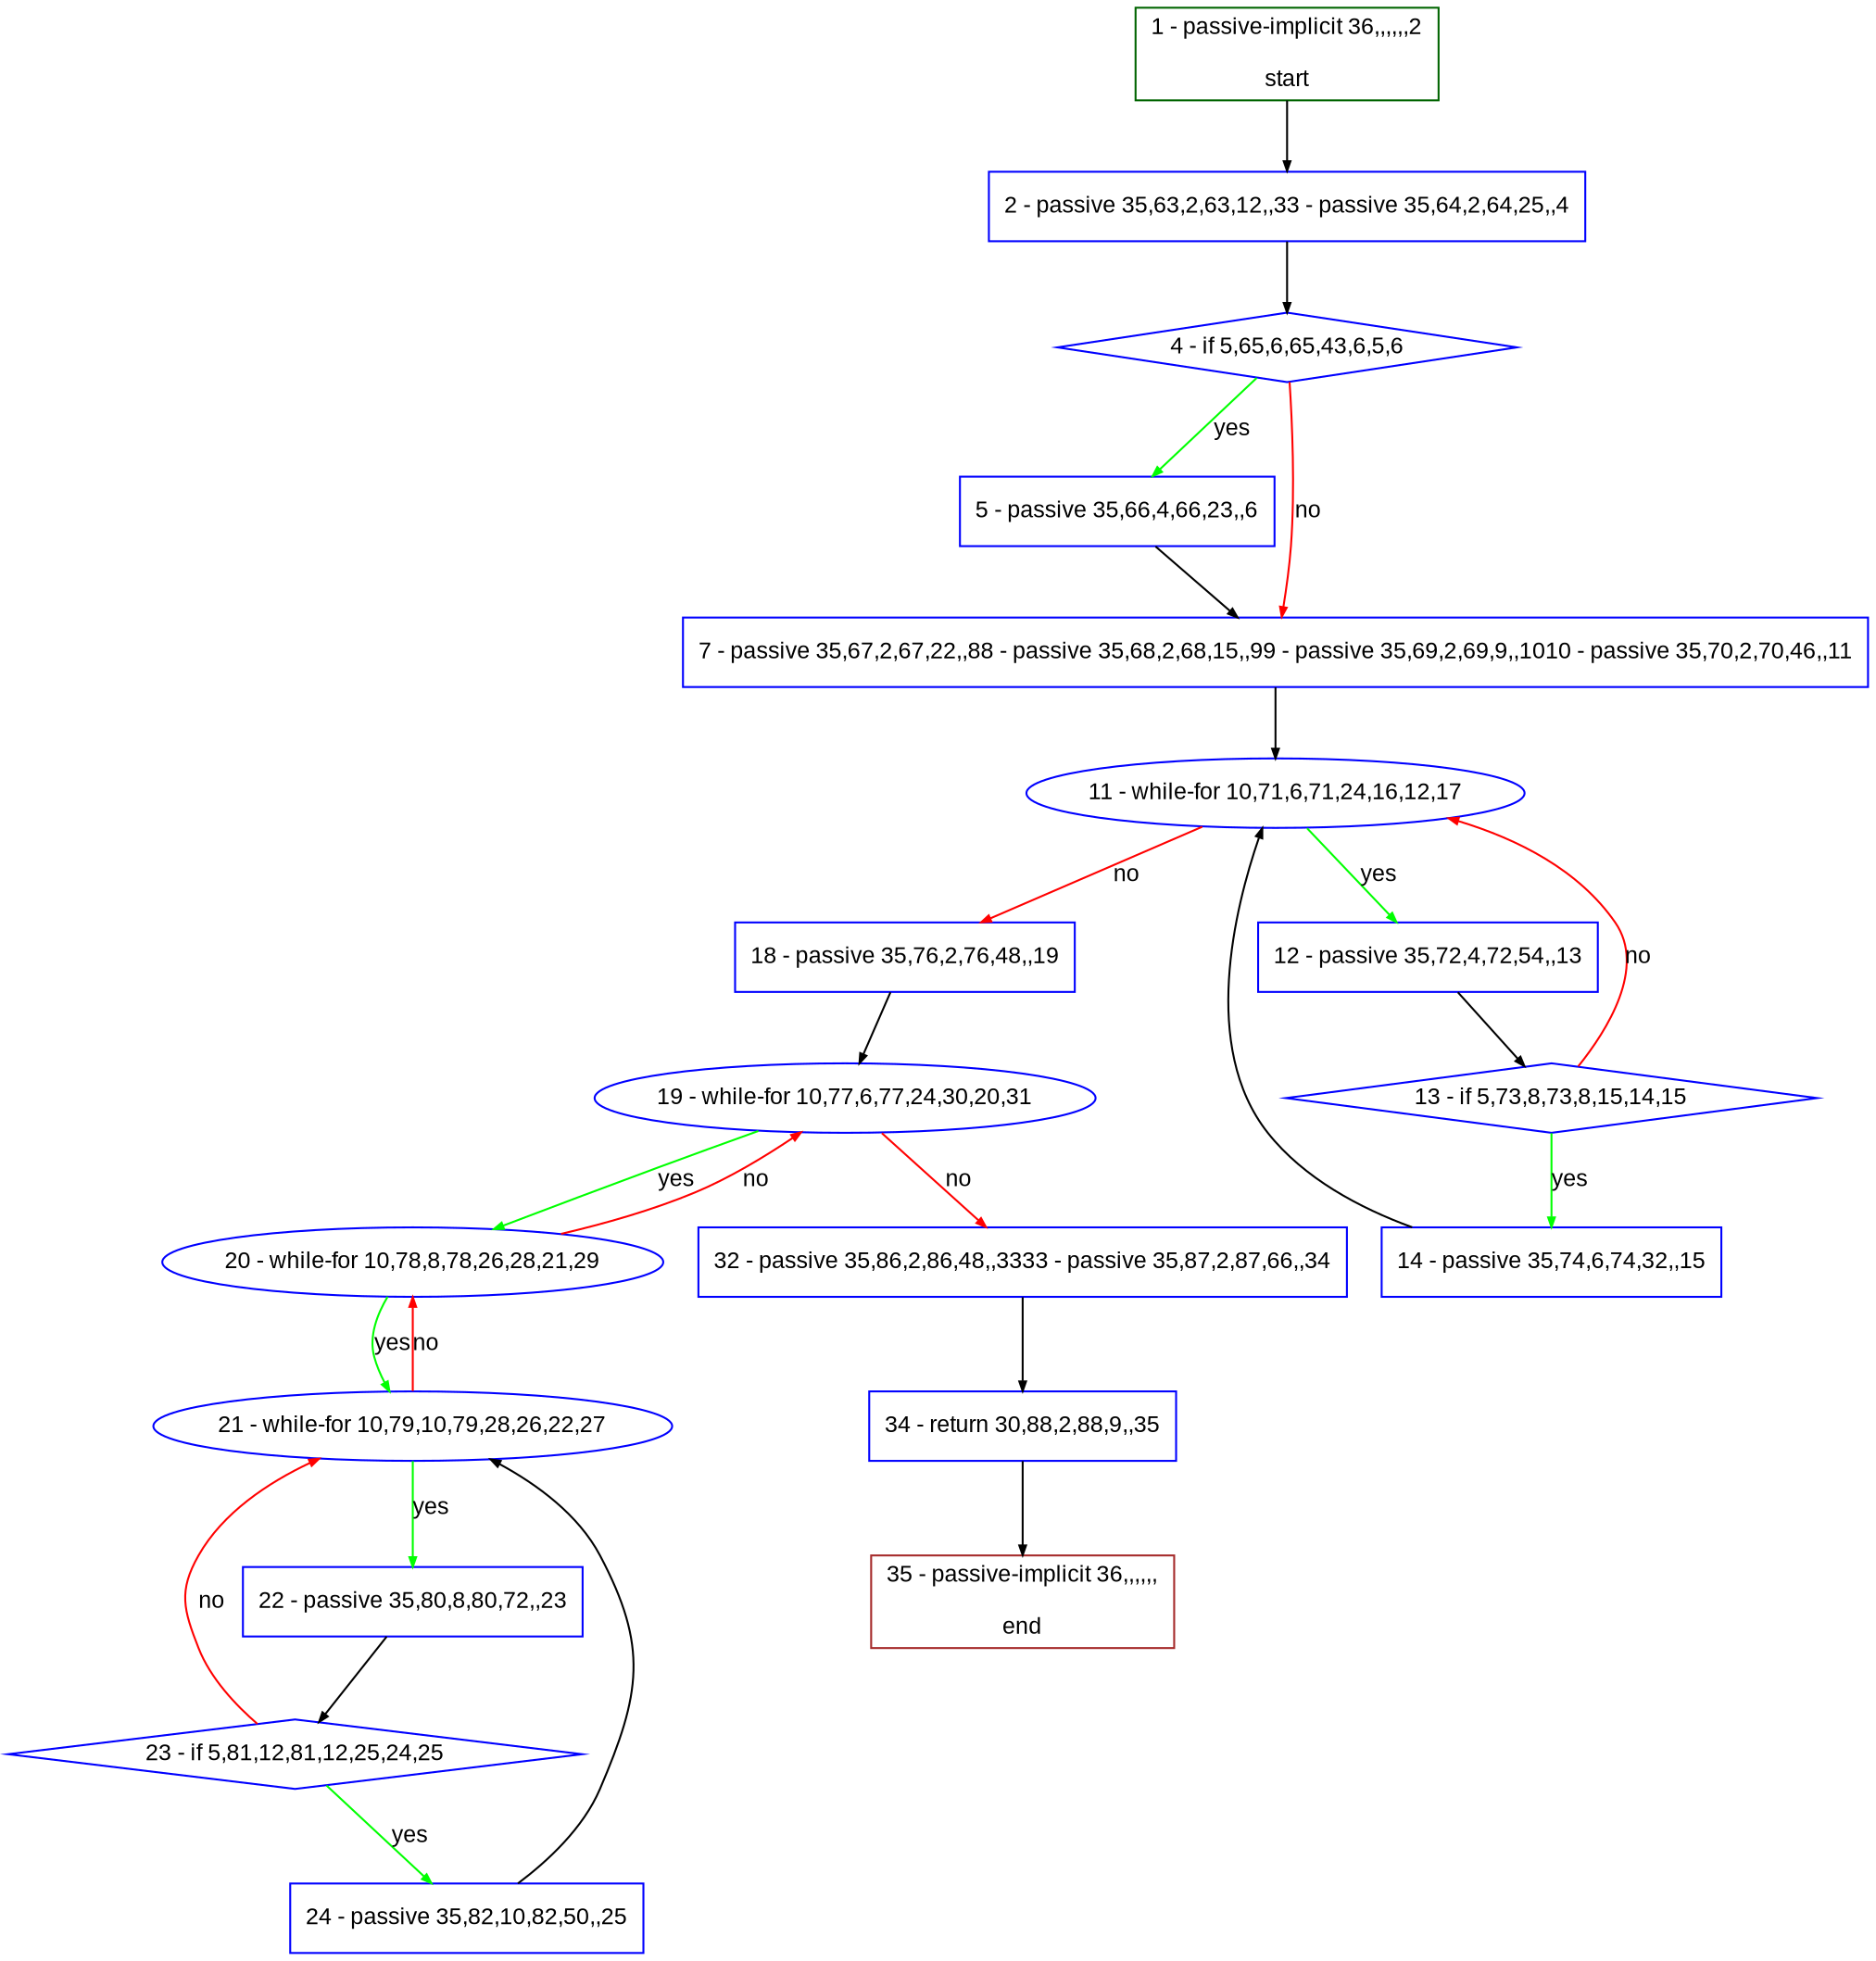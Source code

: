 digraph "" {
  graph [pack="true", label="", fontsize="12", packmode="clust", fontname="Arial", fillcolor="#FFFFCC", bgcolor="white", style="rounded,filled", compound="true"];
  node [node_initialized="no", label="", color="grey", fontsize="12", fillcolor="white", fontname="Arial", style="filled", shape="rectangle", compound="true", fixedsize="false"];
  edge [fontcolor="black", arrowhead="normal", arrowtail="none", arrowsize="0.5", ltail="", label="", color="black", fontsize="12", lhead="", fontname="Arial", dir="forward", compound="true"];
  __N1 [label="2 - passive 35,63,2,63,12,,33 - passive 35,64,2,64,25,,4", color="#0000ff", fillcolor="#ffffff", style="filled", shape="box"];
  __N2 [label="1 - passive-implicit 36,,,,,,2\n\nstart", color="#006400", fillcolor="#ffffff", style="filled", shape="box"];
  __N3 [label="4 - if 5,65,6,65,43,6,5,6", color="#0000ff", fillcolor="#ffffff", style="filled", shape="diamond"];
  __N4 [label="5 - passive 35,66,4,66,23,,6", color="#0000ff", fillcolor="#ffffff", style="filled", shape="box"];
  __N5 [label="7 - passive 35,67,2,67,22,,88 - passive 35,68,2,68,15,,99 - passive 35,69,2,69,9,,1010 - passive 35,70,2,70,46,,11", color="#0000ff", fillcolor="#ffffff", style="filled", shape="box"];
  __N6 [label="11 - while-for 10,71,6,71,24,16,12,17", color="#0000ff", fillcolor="#ffffff", style="filled", shape="oval"];
  __N7 [label="12 - passive 35,72,4,72,54,,13", color="#0000ff", fillcolor="#ffffff", style="filled", shape="box"];
  __N8 [label="18 - passive 35,76,2,76,48,,19", color="#0000ff", fillcolor="#ffffff", style="filled", shape="box"];
  __N9 [label="13 - if 5,73,8,73,8,15,14,15", color="#0000ff", fillcolor="#ffffff", style="filled", shape="diamond"];
  __N10 [label="14 - passive 35,74,6,74,32,,15", color="#0000ff", fillcolor="#ffffff", style="filled", shape="box"];
  __N11 [label="19 - while-for 10,77,6,77,24,30,20,31", color="#0000ff", fillcolor="#ffffff", style="filled", shape="oval"];
  __N12 [label="20 - while-for 10,78,8,78,26,28,21,29", color="#0000ff", fillcolor="#ffffff", style="filled", shape="oval"];
  __N13 [label="32 - passive 35,86,2,86,48,,3333 - passive 35,87,2,87,66,,34", color="#0000ff", fillcolor="#ffffff", style="filled", shape="box"];
  __N14 [label="21 - while-for 10,79,10,79,28,26,22,27", color="#0000ff", fillcolor="#ffffff", style="filled", shape="oval"];
  __N15 [label="22 - passive 35,80,8,80,72,,23", color="#0000ff", fillcolor="#ffffff", style="filled", shape="box"];
  __N16 [label="23 - if 5,81,12,81,12,25,24,25", color="#0000ff", fillcolor="#ffffff", style="filled", shape="diamond"];
  __N17 [label="24 - passive 35,82,10,82,50,,25", color="#0000ff", fillcolor="#ffffff", style="filled", shape="box"];
  __N18 [label="34 - return 30,88,2,88,9,,35", color="#0000ff", fillcolor="#ffffff", style="filled", shape="box"];
  __N19 [label="35 - passive-implicit 36,,,,,,\n\nend", color="#a52a2a", fillcolor="#ffffff", style="filled", shape="box"];
  __N2 -> __N1 [arrowhead="normal", arrowtail="none", color="#000000", label="", dir="forward"];
  __N1 -> __N3 [arrowhead="normal", arrowtail="none", color="#000000", label="", dir="forward"];
  __N3 -> __N4 [arrowhead="normal", arrowtail="none", color="#00ff00", label="yes", dir="forward"];
  __N3 -> __N5 [arrowhead="normal", arrowtail="none", color="#ff0000", label="no", dir="forward"];
  __N4 -> __N5 [arrowhead="normal", arrowtail="none", color="#000000", label="", dir="forward"];
  __N5 -> __N6 [arrowhead="normal", arrowtail="none", color="#000000", label="", dir="forward"];
  __N6 -> __N7 [arrowhead="normal", arrowtail="none", color="#00ff00", label="yes", dir="forward"];
  __N6 -> __N8 [arrowhead="normal", arrowtail="none", color="#ff0000", label="no", dir="forward"];
  __N7 -> __N9 [arrowhead="normal", arrowtail="none", color="#000000", label="", dir="forward"];
  __N9 -> __N6 [arrowhead="normal", arrowtail="none", color="#ff0000", label="no", dir="forward"];
  __N9 -> __N10 [arrowhead="normal", arrowtail="none", color="#00ff00", label="yes", dir="forward"];
  __N10 -> __N6 [arrowhead="normal", arrowtail="none", color="#000000", label="", dir="forward"];
  __N8 -> __N11 [arrowhead="normal", arrowtail="none", color="#000000", label="", dir="forward"];
  __N11 -> __N12 [arrowhead="normal", arrowtail="none", color="#00ff00", label="yes", dir="forward"];
  __N12 -> __N11 [arrowhead="normal", arrowtail="none", color="#ff0000", label="no", dir="forward"];
  __N11 -> __N13 [arrowhead="normal", arrowtail="none", color="#ff0000", label="no", dir="forward"];
  __N12 -> __N14 [arrowhead="normal", arrowtail="none", color="#00ff00", label="yes", dir="forward"];
  __N14 -> __N12 [arrowhead="normal", arrowtail="none", color="#ff0000", label="no", dir="forward"];
  __N14 -> __N15 [arrowhead="normal", arrowtail="none", color="#00ff00", label="yes", dir="forward"];
  __N15 -> __N16 [arrowhead="normal", arrowtail="none", color="#000000", label="", dir="forward"];
  __N16 -> __N14 [arrowhead="normal", arrowtail="none", color="#ff0000", label="no", dir="forward"];
  __N16 -> __N17 [arrowhead="normal", arrowtail="none", color="#00ff00", label="yes", dir="forward"];
  __N17 -> __N14 [arrowhead="normal", arrowtail="none", color="#000000", label="", dir="forward"];
  __N13 -> __N18 [arrowhead="normal", arrowtail="none", color="#000000", label="", dir="forward"];
  __N18 -> __N19 [arrowhead="normal", arrowtail="none", color="#000000", label="", dir="forward"];
}
